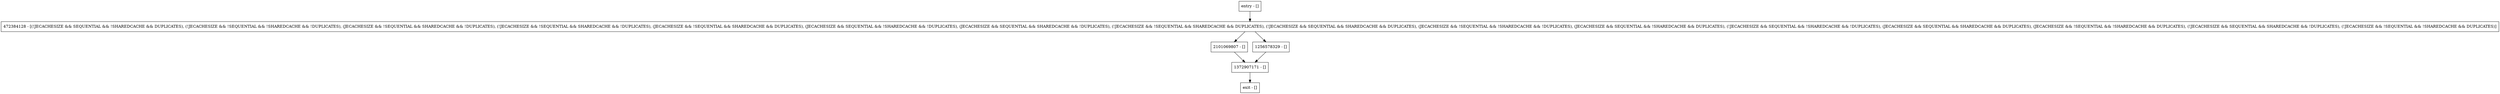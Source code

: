 digraph isTemporary {
node [shape=record];
entry [label="entry - []"];
exit [label="exit - []"];
1372907171 [label="1372907171 - []"];
472384128 [label="472384128 - [(!JECACHESIZE && SEQUENTIAL && !SHAREDCACHE && DUPLICATES), (!JECACHESIZE && !SEQUENTIAL && !SHAREDCACHE && !DUPLICATES), (JECACHESIZE && !SEQUENTIAL && SHAREDCACHE && !DUPLICATES), (!JECACHESIZE && !SEQUENTIAL && SHAREDCACHE && !DUPLICATES), (JECACHESIZE && !SEQUENTIAL && SHAREDCACHE && DUPLICATES), (JECACHESIZE && SEQUENTIAL && !SHAREDCACHE && !DUPLICATES), (JECACHESIZE && SEQUENTIAL && SHAREDCACHE && !DUPLICATES), (!JECACHESIZE && !SEQUENTIAL && SHAREDCACHE && DUPLICATES), (!JECACHESIZE && SEQUENTIAL && SHAREDCACHE && DUPLICATES), (JECACHESIZE && !SEQUENTIAL && !SHAREDCACHE && !DUPLICATES), (JECACHESIZE && SEQUENTIAL && !SHAREDCACHE && DUPLICATES), (!JECACHESIZE && SEQUENTIAL && !SHAREDCACHE && !DUPLICATES), (JECACHESIZE && SEQUENTIAL && SHAREDCACHE && DUPLICATES), (JECACHESIZE && !SEQUENTIAL && !SHAREDCACHE && DUPLICATES), (!JECACHESIZE && SEQUENTIAL && SHAREDCACHE && !DUPLICATES), (!JECACHESIZE && !SEQUENTIAL && !SHAREDCACHE && DUPLICATES)]"];
2101069807 [label="2101069807 - []"];
1256578329 [label="1256578329 - []"];
entry;
exit;
entry -> 472384128;
1372907171 -> exit;
472384128 -> 2101069807;
472384128 -> 1256578329;
2101069807 -> 1372907171;
1256578329 -> 1372907171;
}
